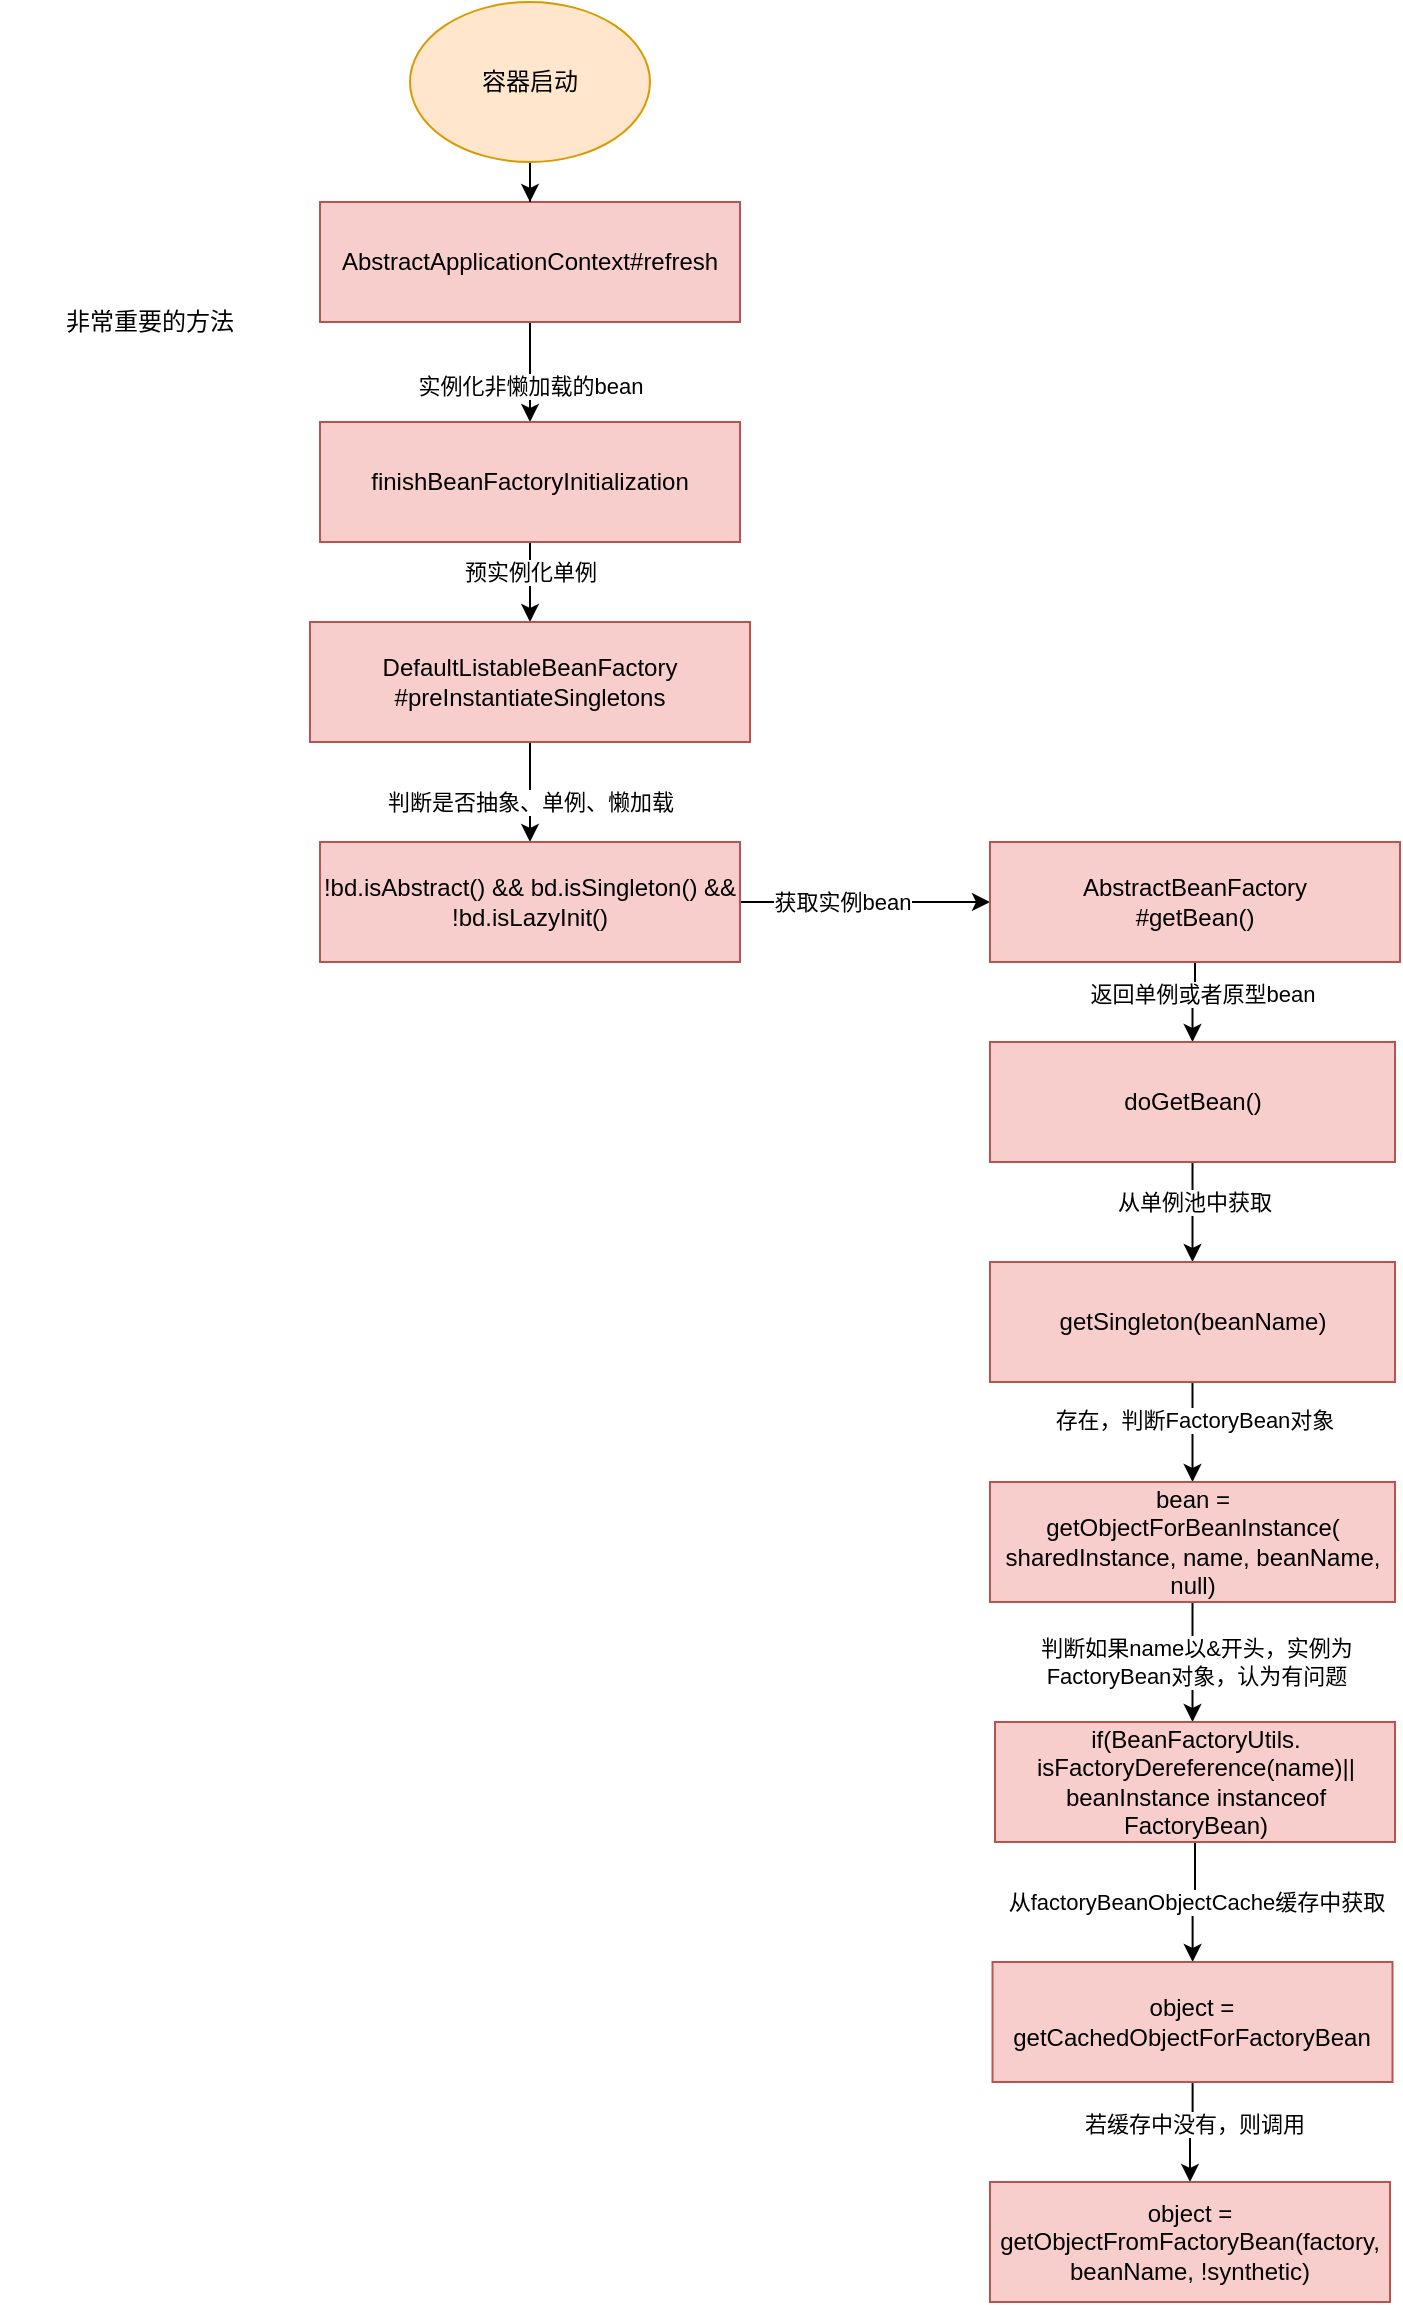 <mxfile version="17.4.3" type="github">
  <diagram id="w4uHxJY5UsQgHHnN7Xe6" name="第 1 页">
    <mxGraphModel dx="1609" dy="1605" grid="1" gridSize="10" guides="1" tooltips="1" connect="1" arrows="1" fold="1" page="1" pageScale="1" pageWidth="827" pageHeight="1169" math="0" shadow="0">
      <root>
        <mxCell id="0" />
        <mxCell id="1" parent="0" />
        <mxCell id="CFEKlHjBmbo5Hejxvnzg-6" value="" style="edgeStyle=orthogonalEdgeStyle;rounded=0;orthogonalLoop=1;jettySize=auto;html=1;" edge="1" parent="1" source="CFEKlHjBmbo5Hejxvnzg-1" target="CFEKlHjBmbo5Hejxvnzg-5">
          <mxGeometry relative="1" as="geometry" />
        </mxCell>
        <mxCell id="CFEKlHjBmbo5Hejxvnzg-7" value="实例化非懒加载的bean" style="edgeLabel;html=1;align=center;verticalAlign=middle;resizable=0;points=[];" vertex="1" connectable="0" parent="CFEKlHjBmbo5Hejxvnzg-6">
          <mxGeometry x="-0.26" y="3" relative="1" as="geometry">
            <mxPoint x="-3" y="13" as="offset" />
          </mxGeometry>
        </mxCell>
        <mxCell id="CFEKlHjBmbo5Hejxvnzg-1" value="AbstractApplicationContext#refresh" style="rounded=0;whiteSpace=wrap;html=1;fillColor=#f8cecc;strokeColor=#b85450;" vertex="1" parent="1">
          <mxGeometry x="20" y="40" width="210" height="60" as="geometry" />
        </mxCell>
        <mxCell id="CFEKlHjBmbo5Hejxvnzg-3" style="edgeStyle=orthogonalEdgeStyle;rounded=0;orthogonalLoop=1;jettySize=auto;html=1;entryX=0.5;entryY=0;entryDx=0;entryDy=0;" edge="1" parent="1" source="CFEKlHjBmbo5Hejxvnzg-2" target="CFEKlHjBmbo5Hejxvnzg-1">
          <mxGeometry relative="1" as="geometry" />
        </mxCell>
        <mxCell id="CFEKlHjBmbo5Hejxvnzg-2" value="容器启动" style="ellipse;whiteSpace=wrap;html=1;fillColor=#ffe6cc;strokeColor=#d79b00;" vertex="1" parent="1">
          <mxGeometry x="65" y="-60" width="120" height="80" as="geometry" />
        </mxCell>
        <mxCell id="CFEKlHjBmbo5Hejxvnzg-4" value="非常重要的方法" style="text;html=1;strokeColor=none;fillColor=none;align=center;verticalAlign=middle;whiteSpace=wrap;rounded=0;" vertex="1" parent="1">
          <mxGeometry x="-140" y="85" width="150" height="30" as="geometry" />
        </mxCell>
        <mxCell id="CFEKlHjBmbo5Hejxvnzg-9" value="" style="edgeStyle=orthogonalEdgeStyle;rounded=0;orthogonalLoop=1;jettySize=auto;html=1;" edge="1" parent="1" source="CFEKlHjBmbo5Hejxvnzg-5" target="CFEKlHjBmbo5Hejxvnzg-8">
          <mxGeometry relative="1" as="geometry" />
        </mxCell>
        <mxCell id="CFEKlHjBmbo5Hejxvnzg-10" value="预实例化单例" style="edgeLabel;html=1;align=center;verticalAlign=middle;resizable=0;points=[];" vertex="1" connectable="0" parent="CFEKlHjBmbo5Hejxvnzg-9">
          <mxGeometry x="-0.25" relative="1" as="geometry">
            <mxPoint as="offset" />
          </mxGeometry>
        </mxCell>
        <mxCell id="CFEKlHjBmbo5Hejxvnzg-5" value="finishBeanFactoryInitialization" style="whiteSpace=wrap;html=1;rounded=0;fillColor=#f8cecc;strokeColor=#b85450;" vertex="1" parent="1">
          <mxGeometry x="20" y="150" width="210" height="60" as="geometry" />
        </mxCell>
        <mxCell id="CFEKlHjBmbo5Hejxvnzg-12" value="" style="edgeStyle=orthogonalEdgeStyle;rounded=0;orthogonalLoop=1;jettySize=auto;html=1;" edge="1" parent="1" source="CFEKlHjBmbo5Hejxvnzg-8" target="CFEKlHjBmbo5Hejxvnzg-11">
          <mxGeometry relative="1" as="geometry" />
        </mxCell>
        <mxCell id="CFEKlHjBmbo5Hejxvnzg-13" value="判断是否抽象、单例、懒加载" style="edgeLabel;html=1;align=center;verticalAlign=middle;resizable=0;points=[];" vertex="1" connectable="0" parent="CFEKlHjBmbo5Hejxvnzg-12">
          <mxGeometry x="-0.296" relative="1" as="geometry">
            <mxPoint y="12" as="offset" />
          </mxGeometry>
        </mxCell>
        <mxCell id="CFEKlHjBmbo5Hejxvnzg-8" value="DefaultListableBeanFactory&lt;br&gt;#preInstantiateSingletons" style="whiteSpace=wrap;html=1;fillColor=#f8cecc;strokeColor=#b85450;rounded=0;" vertex="1" parent="1">
          <mxGeometry x="15" y="250" width="220" height="60" as="geometry" />
        </mxCell>
        <mxCell id="CFEKlHjBmbo5Hejxvnzg-15" value="" style="edgeStyle=orthogonalEdgeStyle;rounded=0;orthogonalLoop=1;jettySize=auto;html=1;" edge="1" parent="1" source="CFEKlHjBmbo5Hejxvnzg-11" target="CFEKlHjBmbo5Hejxvnzg-14">
          <mxGeometry relative="1" as="geometry" />
        </mxCell>
        <mxCell id="CFEKlHjBmbo5Hejxvnzg-16" value="获取实例bean" style="edgeLabel;html=1;align=center;verticalAlign=middle;resizable=0;points=[];" vertex="1" connectable="0" parent="CFEKlHjBmbo5Hejxvnzg-15">
          <mxGeometry x="-0.184" relative="1" as="geometry">
            <mxPoint as="offset" />
          </mxGeometry>
        </mxCell>
        <mxCell id="CFEKlHjBmbo5Hejxvnzg-11" value="!bd.isAbstract() &amp;amp;&amp;amp; bd.isSingleton() &amp;amp;&amp;amp; !bd.isLazyInit()" style="whiteSpace=wrap;html=1;fillColor=#f8cecc;strokeColor=#b85450;rounded=0;" vertex="1" parent="1">
          <mxGeometry x="20" y="360" width="210" height="60" as="geometry" />
        </mxCell>
        <mxCell id="CFEKlHjBmbo5Hejxvnzg-18" value="" style="edgeStyle=orthogonalEdgeStyle;rounded=0;orthogonalLoop=1;jettySize=auto;html=1;" edge="1" parent="1" source="CFEKlHjBmbo5Hejxvnzg-14" target="CFEKlHjBmbo5Hejxvnzg-17">
          <mxGeometry relative="1" as="geometry" />
        </mxCell>
        <mxCell id="CFEKlHjBmbo5Hejxvnzg-19" value="返回单例或者原型bean" style="edgeLabel;html=1;align=center;verticalAlign=middle;resizable=0;points=[];" vertex="1" connectable="0" parent="CFEKlHjBmbo5Hejxvnzg-18">
          <mxGeometry x="-0.259" y="3" relative="1" as="geometry">
            <mxPoint as="offset" />
          </mxGeometry>
        </mxCell>
        <mxCell id="CFEKlHjBmbo5Hejxvnzg-14" value="AbstractBeanFactory&lt;br&gt;#getBean()" style="whiteSpace=wrap;html=1;fillColor=#f8cecc;strokeColor=#b85450;rounded=0;" vertex="1" parent="1">
          <mxGeometry x="355" y="360" width="205" height="60" as="geometry" />
        </mxCell>
        <mxCell id="CFEKlHjBmbo5Hejxvnzg-21" value="" style="edgeStyle=orthogonalEdgeStyle;rounded=0;orthogonalLoop=1;jettySize=auto;html=1;" edge="1" parent="1" source="CFEKlHjBmbo5Hejxvnzg-17" target="CFEKlHjBmbo5Hejxvnzg-20">
          <mxGeometry relative="1" as="geometry" />
        </mxCell>
        <mxCell id="CFEKlHjBmbo5Hejxvnzg-22" value="从单例池中获取" style="edgeLabel;html=1;align=center;verticalAlign=middle;resizable=0;points=[];" vertex="1" connectable="0" parent="CFEKlHjBmbo5Hejxvnzg-21">
          <mxGeometry x="-0.281" y="1" relative="1" as="geometry">
            <mxPoint x="-1" y="2" as="offset" />
          </mxGeometry>
        </mxCell>
        <mxCell id="CFEKlHjBmbo5Hejxvnzg-17" value="doGetBean()" style="whiteSpace=wrap;html=1;fillColor=#f8cecc;strokeColor=#b85450;rounded=0;" vertex="1" parent="1">
          <mxGeometry x="355" y="460" width="202.5" height="60" as="geometry" />
        </mxCell>
        <mxCell id="CFEKlHjBmbo5Hejxvnzg-24" value="" style="edgeStyle=orthogonalEdgeStyle;rounded=0;orthogonalLoop=1;jettySize=auto;html=1;" edge="1" parent="1" source="CFEKlHjBmbo5Hejxvnzg-20" target="CFEKlHjBmbo5Hejxvnzg-23">
          <mxGeometry relative="1" as="geometry" />
        </mxCell>
        <mxCell id="CFEKlHjBmbo5Hejxvnzg-25" value="存在，判断FactoryBean对象" style="edgeLabel;html=1;align=center;verticalAlign=middle;resizable=0;points=[];" vertex="1" connectable="0" parent="CFEKlHjBmbo5Hejxvnzg-24">
          <mxGeometry x="-0.237" y="-1" relative="1" as="geometry">
            <mxPoint x="1" as="offset" />
          </mxGeometry>
        </mxCell>
        <mxCell id="CFEKlHjBmbo5Hejxvnzg-20" value="getSingleton(beanName)" style="whiteSpace=wrap;html=1;fillColor=#f8cecc;strokeColor=#b85450;rounded=0;" vertex="1" parent="1">
          <mxGeometry x="355" y="570" width="202.5" height="60" as="geometry" />
        </mxCell>
        <mxCell id="CFEKlHjBmbo5Hejxvnzg-28" value="" style="edgeStyle=orthogonalEdgeStyle;rounded=0;orthogonalLoop=1;jettySize=auto;html=1;" edge="1" parent="1" source="CFEKlHjBmbo5Hejxvnzg-23" target="CFEKlHjBmbo5Hejxvnzg-27">
          <mxGeometry relative="1" as="geometry">
            <Array as="points">
              <mxPoint x="456" y="780" />
              <mxPoint x="456" y="780" />
            </Array>
          </mxGeometry>
        </mxCell>
        <mxCell id="CFEKlHjBmbo5Hejxvnzg-29" value="判断如果name以&amp;amp;开头，实例为&lt;br&gt;FactoryBean对象，认为有问题" style="edgeLabel;html=1;align=center;verticalAlign=middle;resizable=0;points=[];" vertex="1" connectable="0" parent="CFEKlHjBmbo5Hejxvnzg-28">
          <mxGeometry x="-0.662" relative="1" as="geometry">
            <mxPoint x="1" y="20" as="offset" />
          </mxGeometry>
        </mxCell>
        <mxCell id="CFEKlHjBmbo5Hejxvnzg-23" value="bean = &lt;br&gt;getObjectForBeanInstance(&lt;br&gt;sharedInstance, name, beanName, null)" style="whiteSpace=wrap;html=1;fillColor=#f8cecc;strokeColor=#b85450;rounded=0;" vertex="1" parent="1">
          <mxGeometry x="355" y="680" width="202.5" height="60" as="geometry" />
        </mxCell>
        <mxCell id="CFEKlHjBmbo5Hejxvnzg-31" value="" style="edgeStyle=orthogonalEdgeStyle;rounded=0;orthogonalLoop=1;jettySize=auto;html=1;" edge="1" parent="1" source="CFEKlHjBmbo5Hejxvnzg-27" target="CFEKlHjBmbo5Hejxvnzg-30">
          <mxGeometry relative="1" as="geometry" />
        </mxCell>
        <mxCell id="CFEKlHjBmbo5Hejxvnzg-32" value="从factoryBeanObjectCache缓存中获取" style="edgeLabel;html=1;align=center;verticalAlign=middle;resizable=0;points=[];" vertex="1" connectable="0" parent="CFEKlHjBmbo5Hejxvnzg-31">
          <mxGeometry x="-0.321" y="1" relative="1" as="geometry">
            <mxPoint x="-1" y="9" as="offset" />
          </mxGeometry>
        </mxCell>
        <mxCell id="CFEKlHjBmbo5Hejxvnzg-27" value="if(BeanFactoryUtils.&lt;br&gt;isFactoryDereference(name)||&lt;br&gt;beanInstance instanceof FactoryBean)" style="whiteSpace=wrap;html=1;fillColor=#f8cecc;strokeColor=#b85450;rounded=0;" vertex="1" parent="1">
          <mxGeometry x="357.5" y="800" width="200" height="60" as="geometry" />
        </mxCell>
        <mxCell id="CFEKlHjBmbo5Hejxvnzg-34" value="" style="edgeStyle=orthogonalEdgeStyle;rounded=0;orthogonalLoop=1;jettySize=auto;html=1;" edge="1" parent="1" source="CFEKlHjBmbo5Hejxvnzg-30" target="CFEKlHjBmbo5Hejxvnzg-33">
          <mxGeometry relative="1" as="geometry" />
        </mxCell>
        <mxCell id="CFEKlHjBmbo5Hejxvnzg-35" value="若缓存中没有，则调用" style="edgeLabel;html=1;align=center;verticalAlign=middle;resizable=0;points=[];" vertex="1" connectable="0" parent="CFEKlHjBmbo5Hejxvnzg-34">
          <mxGeometry x="-0.207" relative="1" as="geometry">
            <mxPoint as="offset" />
          </mxGeometry>
        </mxCell>
        <mxCell id="CFEKlHjBmbo5Hejxvnzg-30" value="object =&lt;br&gt;getCachedObjectForFactoryBean" style="whiteSpace=wrap;html=1;fillColor=#f8cecc;strokeColor=#b85450;rounded=0;" vertex="1" parent="1">
          <mxGeometry x="356.25" y="920" width="200" height="60" as="geometry" />
        </mxCell>
        <mxCell id="CFEKlHjBmbo5Hejxvnzg-33" value="object = getObjectFromFactoryBean(factory, beanName, !synthetic)" style="whiteSpace=wrap;html=1;fillColor=#f8cecc;strokeColor=#b85450;rounded=0;" vertex="1" parent="1">
          <mxGeometry x="355" y="1030" width="200" height="60" as="geometry" />
        </mxCell>
      </root>
    </mxGraphModel>
  </diagram>
</mxfile>
